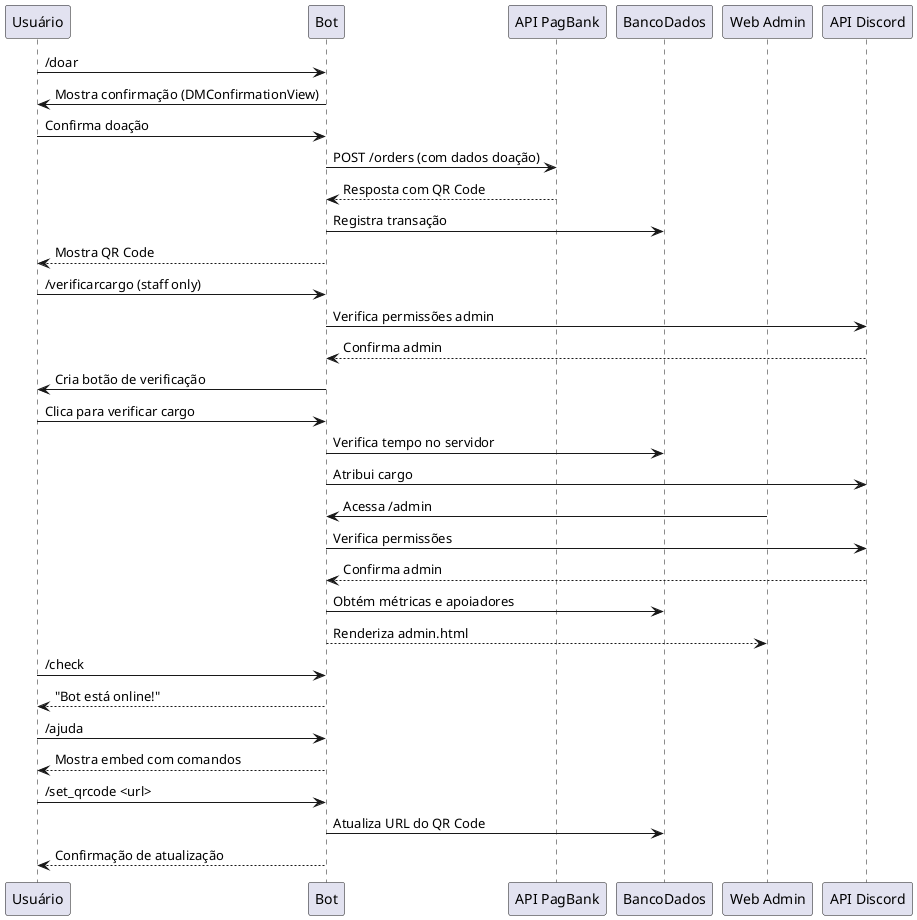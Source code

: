 @startuml FluxoGeral
participant Usuário
participant Bot
participant "API PagBank" as PagBank
participant BancoDados
participant "Web Admin" as Web
participant "API Discord" as DiscordAPI

' Fluxo de Doação via PIX
Usuário -> Bot: /doar
Bot -> Usuário: Mostra confirmação (DMConfirmationView)
Usuário -> Bot: Confirma doação
Bot -> PagBank: POST /orders (com dados doação)
PagBank --> Bot: Resposta com QR Code
Bot -> BancoDados: Registra transação
Bot --> Usuário: Mostra QR Code

' Fluxo de Verificação de Cargo
Usuário -> Bot: /verificarcargo (staff only)
Bot -> DiscordAPI: Verifica permissões admin
DiscordAPI --> Bot: Confirma admin
Bot -> Usuário: Cria botão de verificação
Usuário -> Bot: Clica para verificar cargo
Bot -> BancoDados: Verifica tempo no servidor
Bot -> DiscordAPI: Atribui cargo

' Fluxo Web Admin
Web -> Bot: Acessa /admin
Bot -> DiscordAPI: Verifica permissões
DiscordAPI --> Bot: Confirma admin
Bot -> BancoDados: Obtém métricas e apoiadores
Bot --> Web: Renderiza admin.html

' Fluxo de Comandos Básicos
Usuário -> Bot: /check
Bot --> Usuário: "Bot está online!"

Usuário -> Bot: /ajuda
Bot --> Usuário: Mostra embed com comandos

' Fluxo de Configuração QR Code (Admin)
Usuário -> Bot: /set_qrcode <url>
Bot -> BancoDados: Atualiza URL do QR Code
Bot --> Usuário: Confirmação de atualização
@enduml